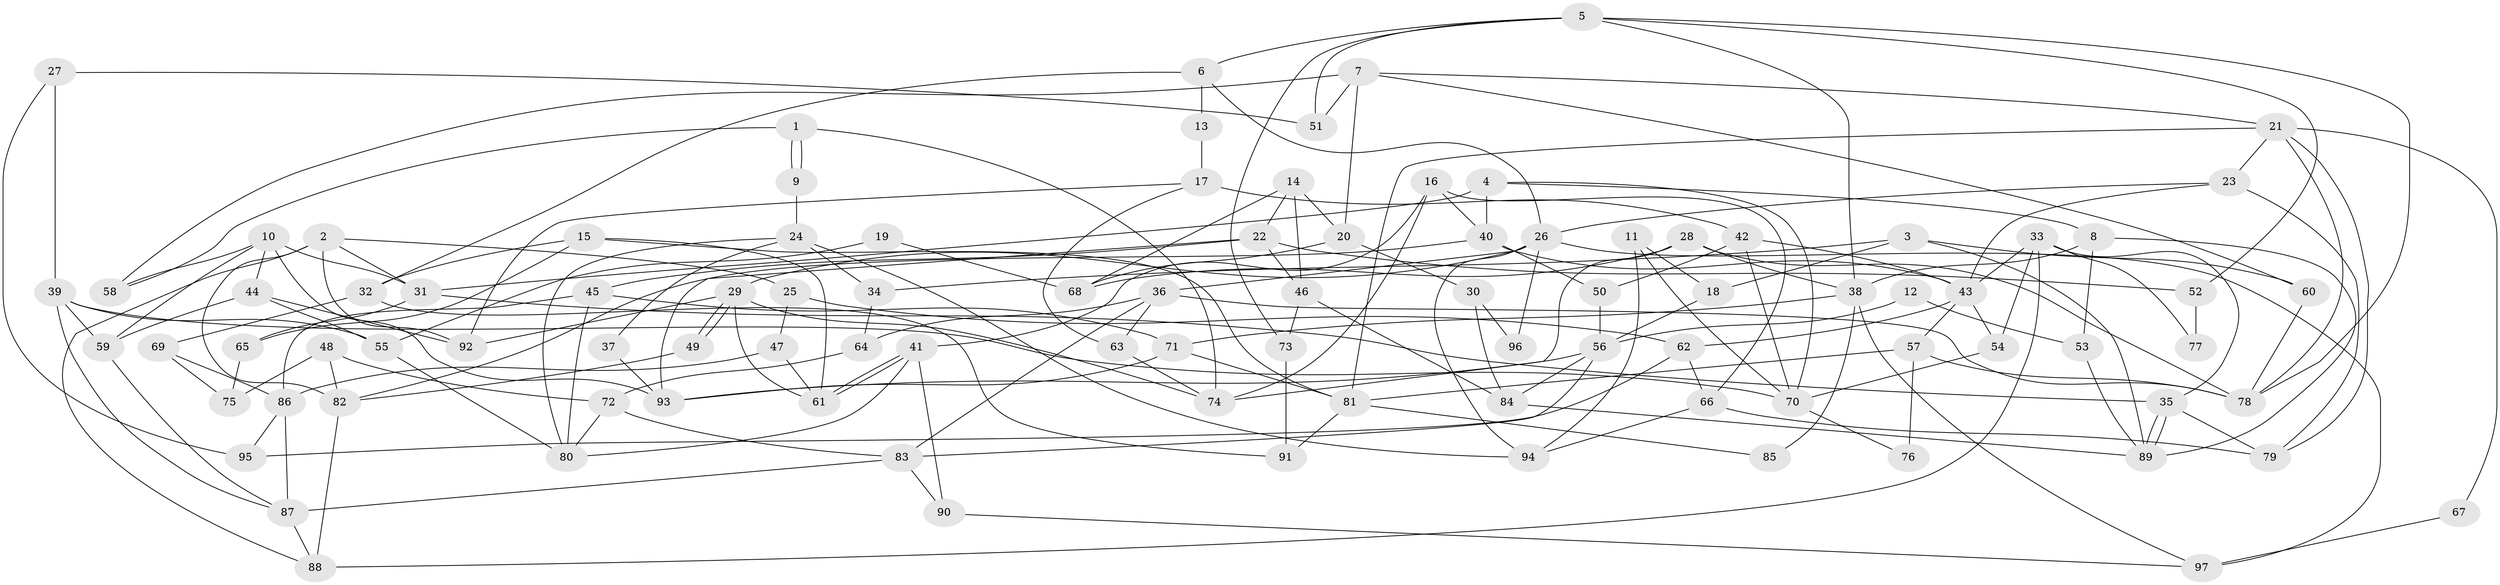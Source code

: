 // Generated by graph-tools (version 1.1) at 2025/11/02/27/25 16:11:21]
// undirected, 97 vertices, 194 edges
graph export_dot {
graph [start="1"]
  node [color=gray90,style=filled];
  1;
  2;
  3;
  4;
  5;
  6;
  7;
  8;
  9;
  10;
  11;
  12;
  13;
  14;
  15;
  16;
  17;
  18;
  19;
  20;
  21;
  22;
  23;
  24;
  25;
  26;
  27;
  28;
  29;
  30;
  31;
  32;
  33;
  34;
  35;
  36;
  37;
  38;
  39;
  40;
  41;
  42;
  43;
  44;
  45;
  46;
  47;
  48;
  49;
  50;
  51;
  52;
  53;
  54;
  55;
  56;
  57;
  58;
  59;
  60;
  61;
  62;
  63;
  64;
  65;
  66;
  67;
  68;
  69;
  70;
  71;
  72;
  73;
  74;
  75;
  76;
  77;
  78;
  79;
  80;
  81;
  82;
  83;
  84;
  85;
  86;
  87;
  88;
  89;
  90;
  91;
  92;
  93;
  94;
  95;
  96;
  97;
  1 -- 74;
  1 -- 9;
  1 -- 9;
  1 -- 58;
  2 -- 92;
  2 -- 82;
  2 -- 25;
  2 -- 31;
  2 -- 88;
  3 -- 89;
  3 -- 60;
  3 -- 18;
  3 -- 34;
  4 -- 40;
  4 -- 70;
  4 -- 8;
  4 -- 31;
  5 -- 78;
  5 -- 6;
  5 -- 38;
  5 -- 51;
  5 -- 52;
  5 -- 73;
  6 -- 26;
  6 -- 32;
  6 -- 13;
  7 -- 58;
  7 -- 21;
  7 -- 20;
  7 -- 51;
  7 -- 60;
  8 -- 38;
  8 -- 53;
  8 -- 89;
  9 -- 24;
  10 -- 44;
  10 -- 31;
  10 -- 58;
  10 -- 59;
  10 -- 93;
  11 -- 94;
  11 -- 18;
  11 -- 70;
  12 -- 56;
  12 -- 53;
  13 -- 17;
  14 -- 20;
  14 -- 22;
  14 -- 46;
  14 -- 68;
  15 -- 32;
  15 -- 81;
  15 -- 61;
  15 -- 65;
  16 -- 41;
  16 -- 66;
  16 -- 40;
  16 -- 74;
  17 -- 63;
  17 -- 42;
  17 -- 92;
  18 -- 56;
  19 -- 55;
  19 -- 68;
  20 -- 68;
  20 -- 30;
  21 -- 79;
  21 -- 78;
  21 -- 23;
  21 -- 67;
  21 -- 81;
  22 -- 46;
  22 -- 45;
  22 -- 52;
  22 -- 93;
  23 -- 26;
  23 -- 43;
  23 -- 79;
  24 -- 80;
  24 -- 34;
  24 -- 37;
  24 -- 94;
  25 -- 62;
  25 -- 47;
  26 -- 94;
  26 -- 29;
  26 -- 36;
  26 -- 96;
  26 -- 97;
  27 -- 51;
  27 -- 39;
  27 -- 95;
  28 -- 74;
  28 -- 38;
  28 -- 68;
  28 -- 78;
  29 -- 49;
  29 -- 49;
  29 -- 61;
  29 -- 74;
  29 -- 92;
  30 -- 84;
  30 -- 96;
  31 -- 35;
  31 -- 65;
  32 -- 69;
  32 -- 91;
  33 -- 35;
  33 -- 54;
  33 -- 43;
  33 -- 77;
  33 -- 88;
  34 -- 64;
  35 -- 89;
  35 -- 89;
  35 -- 79;
  36 -- 83;
  36 -- 63;
  36 -- 64;
  36 -- 78;
  37 -- 93;
  38 -- 71;
  38 -- 85;
  38 -- 97;
  39 -- 87;
  39 -- 55;
  39 -- 59;
  39 -- 70;
  40 -- 43;
  40 -- 50;
  40 -- 82;
  41 -- 61;
  41 -- 61;
  41 -- 90;
  41 -- 80;
  42 -- 70;
  42 -- 43;
  42 -- 50;
  43 -- 54;
  43 -- 57;
  43 -- 62;
  44 -- 92;
  44 -- 59;
  44 -- 55;
  45 -- 71;
  45 -- 86;
  45 -- 80;
  46 -- 84;
  46 -- 73;
  47 -- 61;
  47 -- 86;
  48 -- 72;
  48 -- 82;
  48 -- 75;
  49 -- 82;
  50 -- 56;
  52 -- 77;
  53 -- 89;
  54 -- 70;
  55 -- 80;
  56 -- 93;
  56 -- 83;
  56 -- 84;
  57 -- 78;
  57 -- 76;
  57 -- 81;
  59 -- 87;
  60 -- 78;
  62 -- 95;
  62 -- 66;
  63 -- 74;
  64 -- 72;
  65 -- 75;
  66 -- 79;
  66 -- 94;
  67 -- 97;
  69 -- 75;
  69 -- 86;
  70 -- 76;
  71 -- 93;
  71 -- 81;
  72 -- 80;
  72 -- 83;
  73 -- 91;
  81 -- 85;
  81 -- 91;
  82 -- 88;
  83 -- 87;
  83 -- 90;
  84 -- 89;
  86 -- 87;
  86 -- 95;
  87 -- 88;
  90 -- 97;
}
